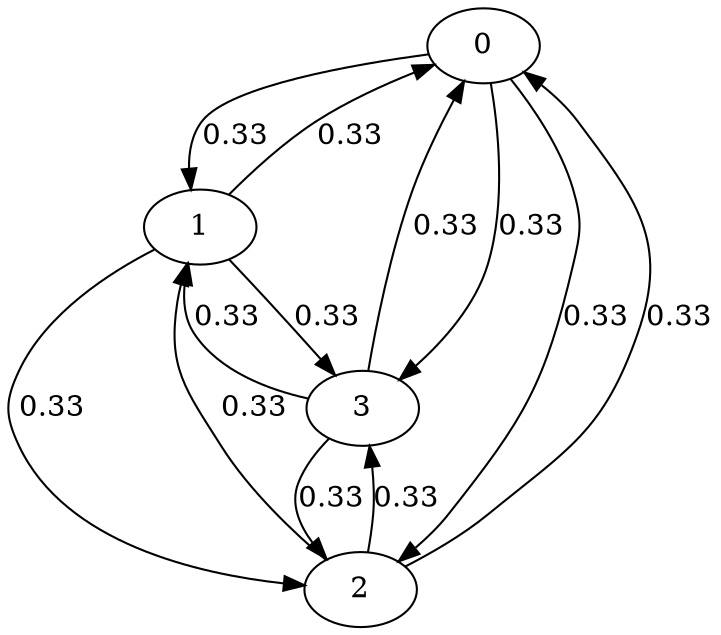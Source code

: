 digraph {
	0 [label=0]
	0 -> 1 [label=0.33]
	0 -> 2 [label=0.33]
	0 -> 3 [label=0.33]
	1 [label=1]
	1 -> 0 [label=0.33]
	1 -> 2 [label=0.33]
	1 -> 3 [label=0.33]
	2 [label=2]
	2 -> 0 [label=0.33]
	2 -> 1 [label=0.33]
	2 -> 3 [label=0.33]
	3 [label=3]
	3 -> 0 [label=0.33]
	3 -> 1 [label=0.33]
	3 -> 2 [label=0.33]
}
